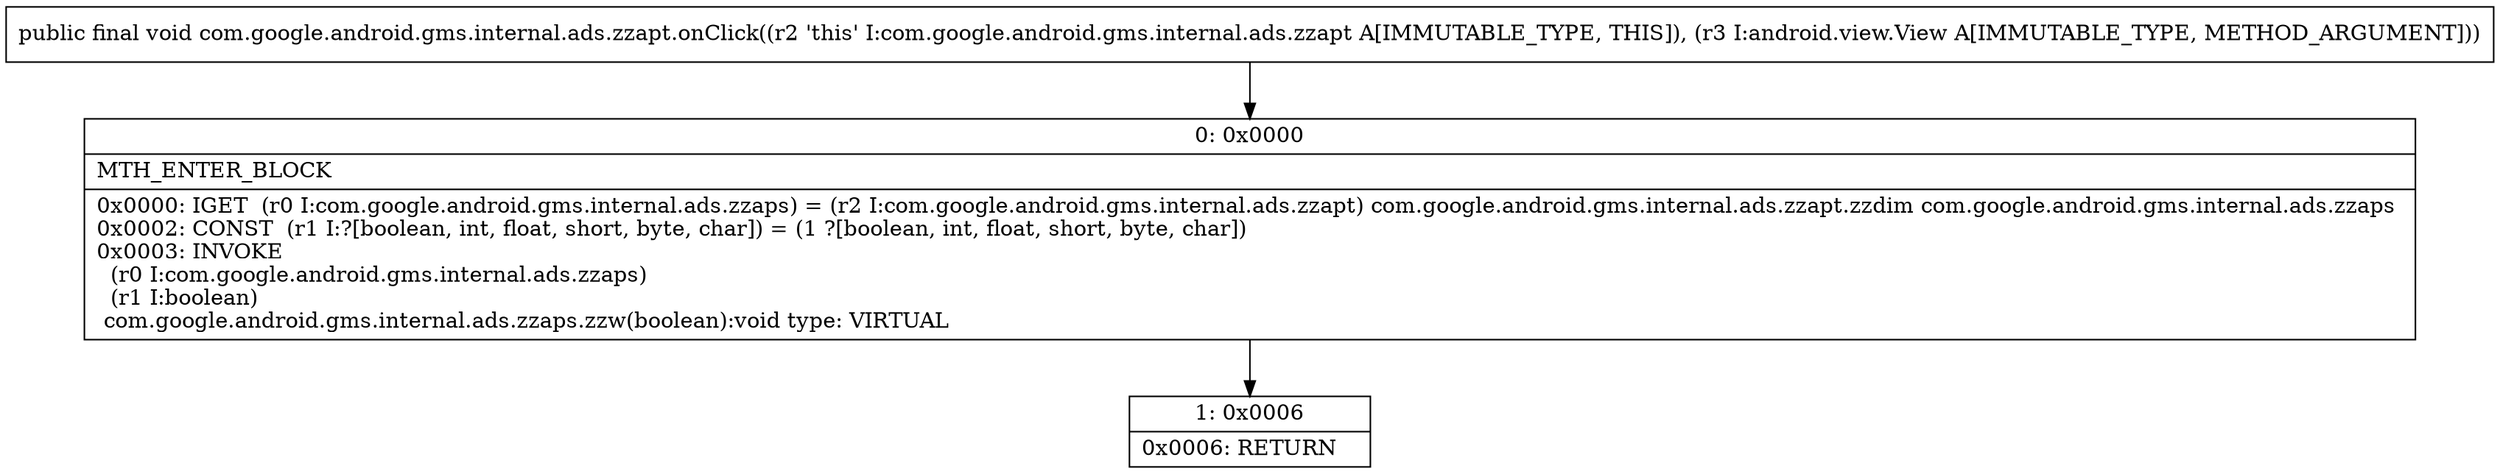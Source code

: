 digraph "CFG forcom.google.android.gms.internal.ads.zzapt.onClick(Landroid\/view\/View;)V" {
Node_0 [shape=record,label="{0\:\ 0x0000|MTH_ENTER_BLOCK\l|0x0000: IGET  (r0 I:com.google.android.gms.internal.ads.zzaps) = (r2 I:com.google.android.gms.internal.ads.zzapt) com.google.android.gms.internal.ads.zzapt.zzdim com.google.android.gms.internal.ads.zzaps \l0x0002: CONST  (r1 I:?[boolean, int, float, short, byte, char]) = (1 ?[boolean, int, float, short, byte, char]) \l0x0003: INVOKE  \l  (r0 I:com.google.android.gms.internal.ads.zzaps)\l  (r1 I:boolean)\l com.google.android.gms.internal.ads.zzaps.zzw(boolean):void type: VIRTUAL \l}"];
Node_1 [shape=record,label="{1\:\ 0x0006|0x0006: RETURN   \l}"];
MethodNode[shape=record,label="{public final void com.google.android.gms.internal.ads.zzapt.onClick((r2 'this' I:com.google.android.gms.internal.ads.zzapt A[IMMUTABLE_TYPE, THIS]), (r3 I:android.view.View A[IMMUTABLE_TYPE, METHOD_ARGUMENT])) }"];
MethodNode -> Node_0;
Node_0 -> Node_1;
}

